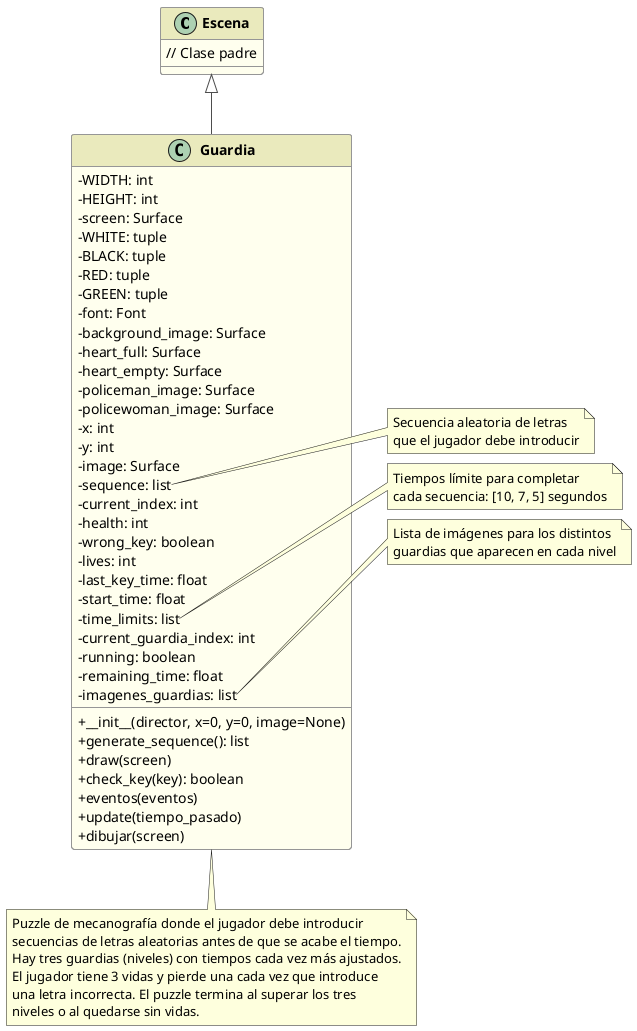 @startuml GuardiasPuzzle

skinparam classAttributeIconSize 0
skinparam classFontStyle bold
skinparam classBackgroundColor #FFFFEE
skinparam classBorderColor #969696
skinparam arrowColor #4D4D4D
skinparam shadowing false
skinparam stereotypeCBackgroundColor #CCE6FF

skinparam class {
  FontColor #000000
  HeaderBackgroundColor #EAEABD
  BorderThickness 1
}

class Escena {
  // Clase padre
}

class Guardia {
  -WIDTH: int
  -HEIGHT: int
  -screen: Surface
  -WHITE: tuple
  -BLACK: tuple
  -RED: tuple
  -GREEN: tuple
  -font: Font
  -background_image: Surface
  -heart_full: Surface
  -heart_empty: Surface
  -policeman_image: Surface
  -policewoman_image: Surface
  -x: int
  -y: int
  -image: Surface
  -sequence: list
  -current_index: int
  -health: int
  -wrong_key: boolean
  -lives: int
  -last_key_time: float
  -start_time: float
  -time_limits: list
  -current_guardia_index: int
  -running: boolean
  -remaining_time: float
  -imagenes_guardias: list
  +__init__(director, x=0, y=0, image=None)
  +generate_sequence(): list
  +draw(screen)
  +check_key(key): boolean
  +eventos(eventos)
  +update(tiempo_pasado)
  +dibujar(screen)
}

' Relaciones
Escena <|-- Guardia

note right of Guardia::sequence
  Secuencia aleatoria de letras
  que el jugador debe introducir
end note

note right of Guardia::time_limits
  Tiempos límite para completar
  cada secuencia: [10, 7, 5] segundos
end note

note right of Guardia::imagenes_guardias
  Lista de imágenes para los distintos
  guardias que aparecen en cada nivel
end note

note bottom of Guardia
  Puzzle de mecanografía donde el jugador debe introducir
  secuencias de letras aleatorias antes de que se acabe el tiempo.
  Hay tres guardias (niveles) con tiempos cada vez más ajustados.
  El jugador tiene 3 vidas y pierde una cada vez que introduce
  una letra incorrecta. El puzzle termina al superar los tres
  niveles o al quedarse sin vidas.
end note

@enduml